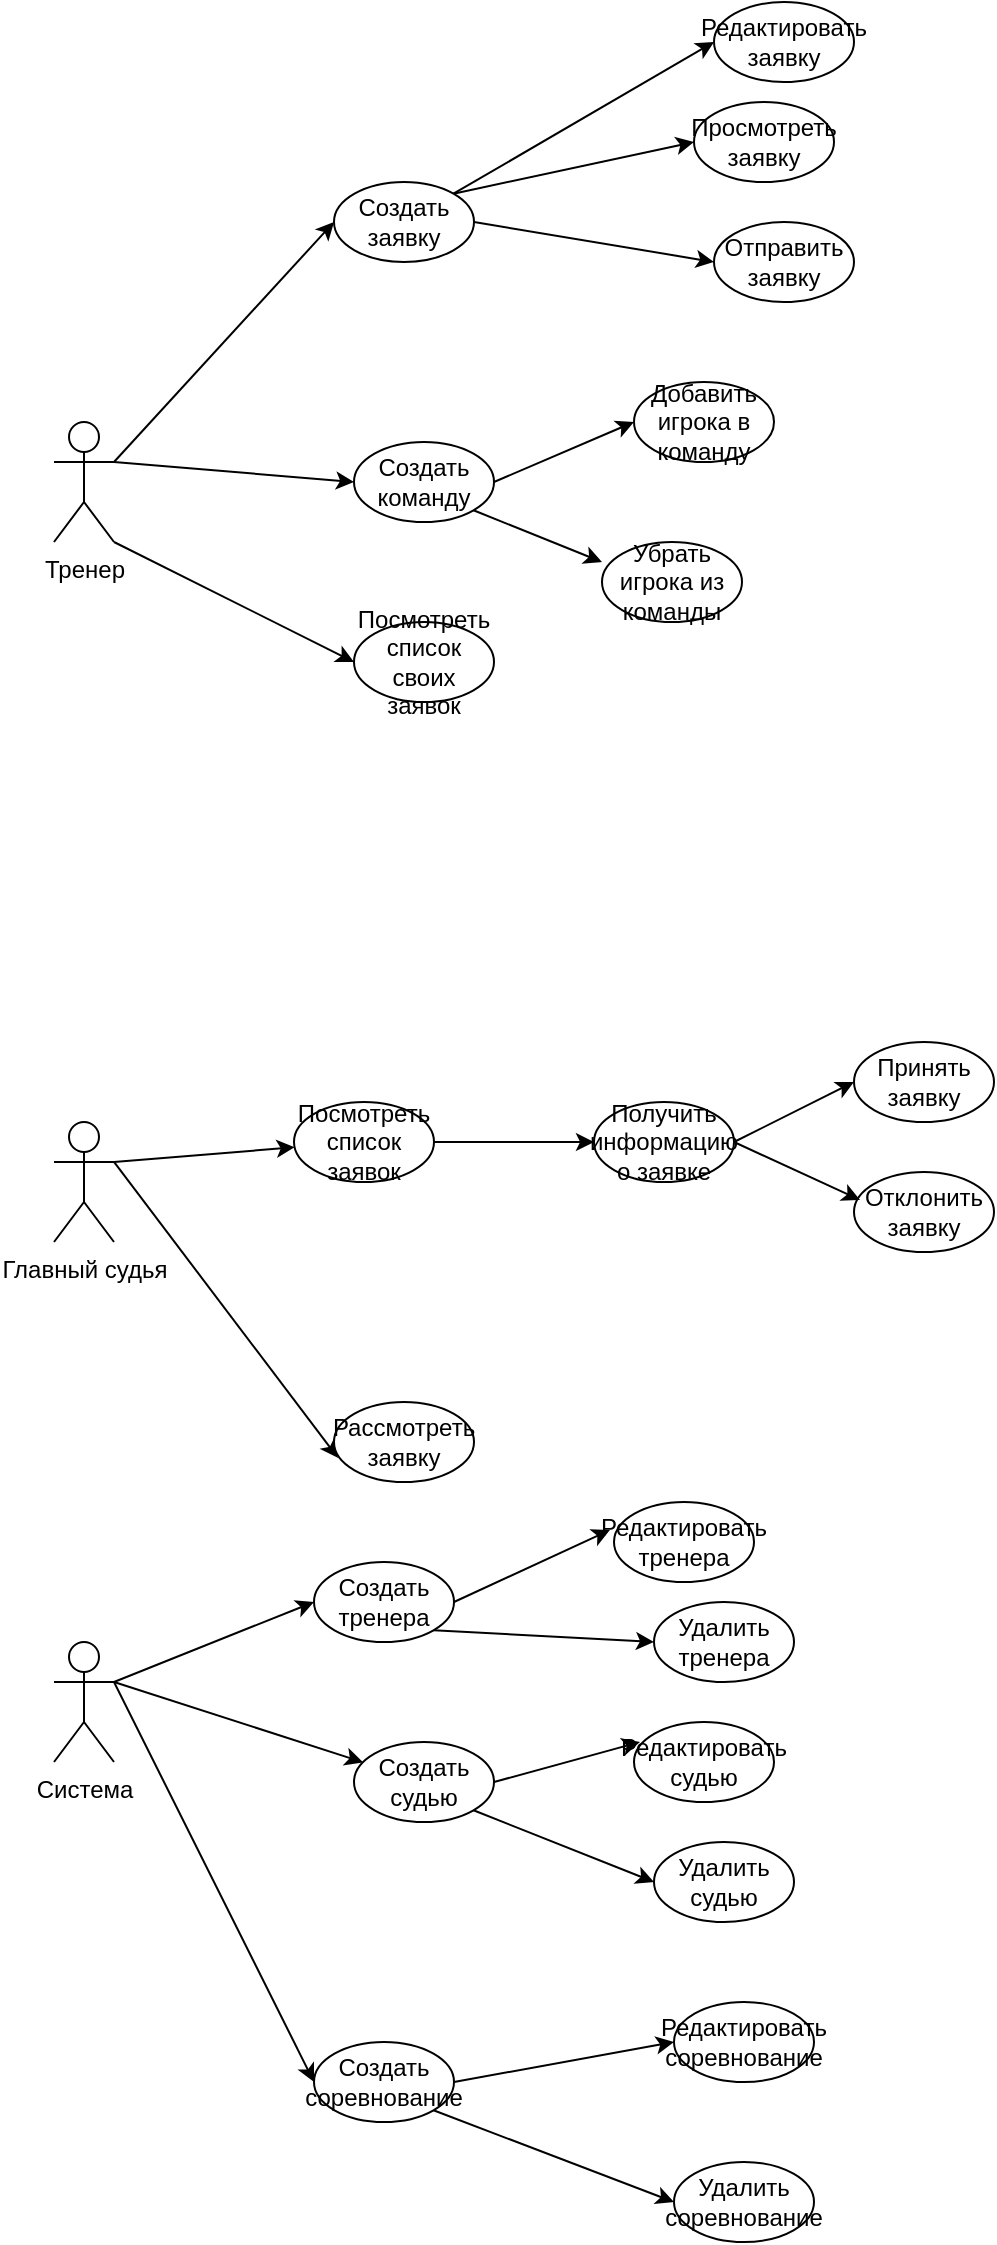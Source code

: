 <mxfile>
    <diagram id="ltQTMiJ_45T_IDaoif8O" name="Page-1">
        <mxGraphModel dx="1237" dy="533" grid="1" gridSize="10" guides="1" tooltips="1" connect="1" arrows="1" fold="1" page="1" pageScale="1" pageWidth="827" pageHeight="1169" math="0" shadow="0">
            <root>
                <mxCell id="0"/>
                <mxCell id="1" parent="0"/>
                <mxCell id="7" style="edgeStyle=none;html=1;exitX=1;exitY=0.333;exitDx=0;exitDy=0;exitPerimeter=0;entryX=0;entryY=0.5;entryDx=0;entryDy=0;" parent="1" source="2" target="6" edge="1">
                    <mxGeometry relative="1" as="geometry"/>
                </mxCell>
                <mxCell id="15" style="edgeStyle=none;html=1;exitX=1;exitY=0.333;exitDx=0;exitDy=0;exitPerimeter=0;entryX=0;entryY=0.5;entryDx=0;entryDy=0;" parent="1" source="2" target="14" edge="1">
                    <mxGeometry relative="1" as="geometry"/>
                </mxCell>
                <mxCell id="42" style="edgeStyle=none;html=1;exitX=1;exitY=1;exitDx=0;exitDy=0;exitPerimeter=0;entryX=0;entryY=0.5;entryDx=0;entryDy=0;" edge="1" parent="1" source="2" target="41">
                    <mxGeometry relative="1" as="geometry"/>
                </mxCell>
                <mxCell id="2" value="Тренер" style="shape=umlActor;verticalLabelPosition=bottom;verticalAlign=top;html=1;outlineConnect=0;" parent="1" vertex="1">
                    <mxGeometry x="140" y="210" width="30" height="60" as="geometry"/>
                </mxCell>
                <mxCell id="35" style="edgeStyle=none;html=1;exitX=1;exitY=0.5;exitDx=0;exitDy=0;entryX=0;entryY=0.5;entryDx=0;entryDy=0;" edge="1" parent="1" source="6" target="9">
                    <mxGeometry relative="1" as="geometry"/>
                </mxCell>
                <mxCell id="36" style="edgeStyle=none;html=1;exitX=1;exitY=1;exitDx=0;exitDy=0;entryX=0;entryY=0.25;entryDx=0;entryDy=0;entryPerimeter=0;" edge="1" parent="1" source="6" target="12">
                    <mxGeometry relative="1" as="geometry"/>
                </mxCell>
                <mxCell id="6" value="Создать команду" style="ellipse;whiteSpace=wrap;html=1;" parent="1" vertex="1">
                    <mxGeometry x="290" y="220" width="70" height="40" as="geometry"/>
                </mxCell>
                <mxCell id="9" value="Добавить игрока в команду" style="ellipse;whiteSpace=wrap;html=1;" parent="1" vertex="1">
                    <mxGeometry x="430" y="190" width="70" height="40" as="geometry"/>
                </mxCell>
                <mxCell id="12" value="Убрать игрока из команды" style="ellipse;whiteSpace=wrap;html=1;" parent="1" vertex="1">
                    <mxGeometry x="414" y="270" width="70" height="40" as="geometry"/>
                </mxCell>
                <mxCell id="37" style="edgeStyle=none;html=1;exitX=1;exitY=0.5;exitDx=0;exitDy=0;entryX=0;entryY=0.5;entryDx=0;entryDy=0;" edge="1" parent="1" source="14" target="16">
                    <mxGeometry relative="1" as="geometry"/>
                </mxCell>
                <mxCell id="38" style="edgeStyle=none;html=1;exitX=1;exitY=0;exitDx=0;exitDy=0;entryX=0;entryY=0.5;entryDx=0;entryDy=0;" edge="1" parent="1" source="14" target="19">
                    <mxGeometry relative="1" as="geometry"/>
                </mxCell>
                <mxCell id="40" style="edgeStyle=none;html=1;exitX=1;exitY=0;exitDx=0;exitDy=0;entryX=0;entryY=0.5;entryDx=0;entryDy=0;" edge="1" parent="1" source="14" target="39">
                    <mxGeometry relative="1" as="geometry"/>
                </mxCell>
                <mxCell id="14" value="Создать заявку" style="ellipse;whiteSpace=wrap;html=1;" parent="1" vertex="1">
                    <mxGeometry x="280" y="90" width="70" height="40" as="geometry"/>
                </mxCell>
                <mxCell id="16" value="Отправить заявку" style="ellipse;whiteSpace=wrap;html=1;" parent="1" vertex="1">
                    <mxGeometry x="470" y="110" width="70" height="40" as="geometry"/>
                </mxCell>
                <mxCell id="27" style="edgeStyle=none;html=1;exitX=1;exitY=0.333;exitDx=0;exitDy=0;exitPerimeter=0;entryX=0.029;entryY=0.7;entryDx=0;entryDy=0;entryPerimeter=0;" parent="1" source="18" target="26" edge="1">
                    <mxGeometry relative="1" as="geometry"/>
                </mxCell>
                <mxCell id="31" style="edgeStyle=none;html=1;exitX=1;exitY=0.333;exitDx=0;exitDy=0;exitPerimeter=0;" edge="1" parent="1" source="18" target="28">
                    <mxGeometry relative="1" as="geometry"/>
                </mxCell>
                <mxCell id="18" value="Главный судья" style="shape=umlActor;verticalLabelPosition=bottom;verticalAlign=top;html=1;outlineConnect=0;" parent="1" vertex="1">
                    <mxGeometry x="140" y="560" width="30" height="60" as="geometry"/>
                </mxCell>
                <mxCell id="19" value="Просмотреть заявку" style="ellipse;whiteSpace=wrap;html=1;" parent="1" vertex="1">
                    <mxGeometry x="460" y="50" width="70" height="40" as="geometry"/>
                </mxCell>
                <mxCell id="21" value="Принять заявку" style="ellipse;whiteSpace=wrap;html=1;" parent="1" vertex="1">
                    <mxGeometry x="540" y="520" width="70" height="40" as="geometry"/>
                </mxCell>
                <mxCell id="23" value="Отклонить заявку" style="ellipse;whiteSpace=wrap;html=1;" parent="1" vertex="1">
                    <mxGeometry x="540" y="585" width="70" height="40" as="geometry"/>
                </mxCell>
                <mxCell id="26" value="Рассмотреть заявку" style="ellipse;whiteSpace=wrap;html=1;" parent="1" vertex="1">
                    <mxGeometry x="280" y="700" width="70" height="40" as="geometry"/>
                </mxCell>
                <mxCell id="32" style="edgeStyle=none;html=1;exitX=1;exitY=0.5;exitDx=0;exitDy=0;entryX=0;entryY=0.5;entryDx=0;entryDy=0;" edge="1" parent="1" source="28" target="29">
                    <mxGeometry relative="1" as="geometry"/>
                </mxCell>
                <mxCell id="28" value="Посмотреть список заявок" style="ellipse;whiteSpace=wrap;html=1;" vertex="1" parent="1">
                    <mxGeometry x="260" y="550" width="70" height="40" as="geometry"/>
                </mxCell>
                <mxCell id="33" style="edgeStyle=none;html=1;exitX=1;exitY=0.5;exitDx=0;exitDy=0;entryX=0;entryY=0.5;entryDx=0;entryDy=0;" edge="1" parent="1" source="29" target="21">
                    <mxGeometry relative="1" as="geometry"/>
                </mxCell>
                <mxCell id="34" style="edgeStyle=none;html=1;exitX=1;exitY=0.5;exitDx=0;exitDy=0;entryX=0.043;entryY=0.35;entryDx=0;entryDy=0;entryPerimeter=0;" edge="1" parent="1" source="29" target="23">
                    <mxGeometry relative="1" as="geometry"/>
                </mxCell>
                <mxCell id="29" value="Получить информацию о заявке" style="ellipse;whiteSpace=wrap;html=1;" vertex="1" parent="1">
                    <mxGeometry x="410" y="550" width="70" height="40" as="geometry"/>
                </mxCell>
                <mxCell id="44" style="edgeStyle=none;html=1;exitX=1;exitY=0.333;exitDx=0;exitDy=0;exitPerimeter=0;entryX=0;entryY=0.5;entryDx=0;entryDy=0;" edge="1" parent="1" source="30" target="43">
                    <mxGeometry relative="1" as="geometry"/>
                </mxCell>
                <mxCell id="46" style="edgeStyle=none;html=1;exitX=1;exitY=0.333;exitDx=0;exitDy=0;exitPerimeter=0;" edge="1" parent="1" source="30" target="45">
                    <mxGeometry relative="1" as="geometry"/>
                </mxCell>
                <mxCell id="48" style="edgeStyle=none;html=1;exitX=1;exitY=0.333;exitDx=0;exitDy=0;exitPerimeter=0;entryX=0;entryY=0.5;entryDx=0;entryDy=0;" edge="1" parent="1" source="30" target="47">
                    <mxGeometry relative="1" as="geometry"/>
                </mxCell>
                <mxCell id="30" value="Система" style="shape=umlActor;verticalLabelPosition=bottom;verticalAlign=top;html=1;" vertex="1" parent="1">
                    <mxGeometry x="140" y="820" width="30" height="60" as="geometry"/>
                </mxCell>
                <mxCell id="39" value="Редактировать заявку" style="ellipse;whiteSpace=wrap;html=1;" vertex="1" parent="1">
                    <mxGeometry x="470" width="70" height="40" as="geometry"/>
                </mxCell>
                <mxCell id="41" value="Посмотреть список своих заявок" style="ellipse;whiteSpace=wrap;html=1;" vertex="1" parent="1">
                    <mxGeometry x="290" y="310" width="70" height="40" as="geometry"/>
                </mxCell>
                <mxCell id="50" style="edgeStyle=none;html=1;exitX=1;exitY=0.5;exitDx=0;exitDy=0;entryX=-0.029;entryY=0.35;entryDx=0;entryDy=0;entryPerimeter=0;" edge="1" parent="1" source="43" target="49">
                    <mxGeometry relative="1" as="geometry"/>
                </mxCell>
                <mxCell id="52" style="edgeStyle=none;html=1;exitX=1;exitY=1;exitDx=0;exitDy=0;entryX=0;entryY=0.5;entryDx=0;entryDy=0;" edge="1" parent="1" source="43" target="51">
                    <mxGeometry relative="1" as="geometry"/>
                </mxCell>
                <mxCell id="43" value="Создать тренера" style="ellipse;whiteSpace=wrap;html=1;" vertex="1" parent="1">
                    <mxGeometry x="270" y="780" width="70" height="40" as="geometry"/>
                </mxCell>
                <mxCell id="54" style="edgeStyle=none;html=1;exitX=1;exitY=0.5;exitDx=0;exitDy=0;entryX=0.043;entryY=0.25;entryDx=0;entryDy=0;entryPerimeter=0;" edge="1" parent="1" source="45" target="53">
                    <mxGeometry relative="1" as="geometry"/>
                </mxCell>
                <mxCell id="56" style="edgeStyle=none;html=1;exitX=1;exitY=1;exitDx=0;exitDy=0;entryX=0;entryY=0.5;entryDx=0;entryDy=0;" edge="1" parent="1" source="45" target="55">
                    <mxGeometry relative="1" as="geometry"/>
                </mxCell>
                <mxCell id="45" value="Создать судью" style="ellipse;whiteSpace=wrap;html=1;" vertex="1" parent="1">
                    <mxGeometry x="290" y="870" width="70" height="40" as="geometry"/>
                </mxCell>
                <mxCell id="58" style="edgeStyle=none;html=1;exitX=1;exitY=0.5;exitDx=0;exitDy=0;entryX=0;entryY=0.5;entryDx=0;entryDy=0;" edge="1" parent="1" source="47" target="57">
                    <mxGeometry relative="1" as="geometry"/>
                </mxCell>
                <mxCell id="60" style="edgeStyle=none;html=1;exitX=1;exitY=1;exitDx=0;exitDy=0;entryX=0;entryY=0.5;entryDx=0;entryDy=0;" edge="1" parent="1" source="47" target="59">
                    <mxGeometry relative="1" as="geometry"/>
                </mxCell>
                <mxCell id="47" value="Создать соревнование" style="ellipse;whiteSpace=wrap;html=1;" vertex="1" parent="1">
                    <mxGeometry x="270" y="1020" width="70" height="40" as="geometry"/>
                </mxCell>
                <mxCell id="49" value="Редактировать тренера" style="ellipse;whiteSpace=wrap;html=1;" vertex="1" parent="1">
                    <mxGeometry x="420" y="750" width="70" height="40" as="geometry"/>
                </mxCell>
                <mxCell id="51" value="Удалить тренера" style="ellipse;whiteSpace=wrap;html=1;" vertex="1" parent="1">
                    <mxGeometry x="440" y="800" width="70" height="40" as="geometry"/>
                </mxCell>
                <mxCell id="53" value="Редактировать судью" style="ellipse;whiteSpace=wrap;html=1;" vertex="1" parent="1">
                    <mxGeometry x="430" y="860" width="70" height="40" as="geometry"/>
                </mxCell>
                <mxCell id="55" value="Удалить судью" style="ellipse;whiteSpace=wrap;html=1;" vertex="1" parent="1">
                    <mxGeometry x="440" y="920" width="70" height="40" as="geometry"/>
                </mxCell>
                <mxCell id="57" value="Редактировать соревнование" style="ellipse;whiteSpace=wrap;html=1;" vertex="1" parent="1">
                    <mxGeometry x="450" y="1000" width="70" height="40" as="geometry"/>
                </mxCell>
                <mxCell id="59" value="Удалить соревнование" style="ellipse;whiteSpace=wrap;html=1;" vertex="1" parent="1">
                    <mxGeometry x="450" y="1080" width="70" height="40" as="geometry"/>
                </mxCell>
            </root>
        </mxGraphModel>
    </diagram>
</mxfile>